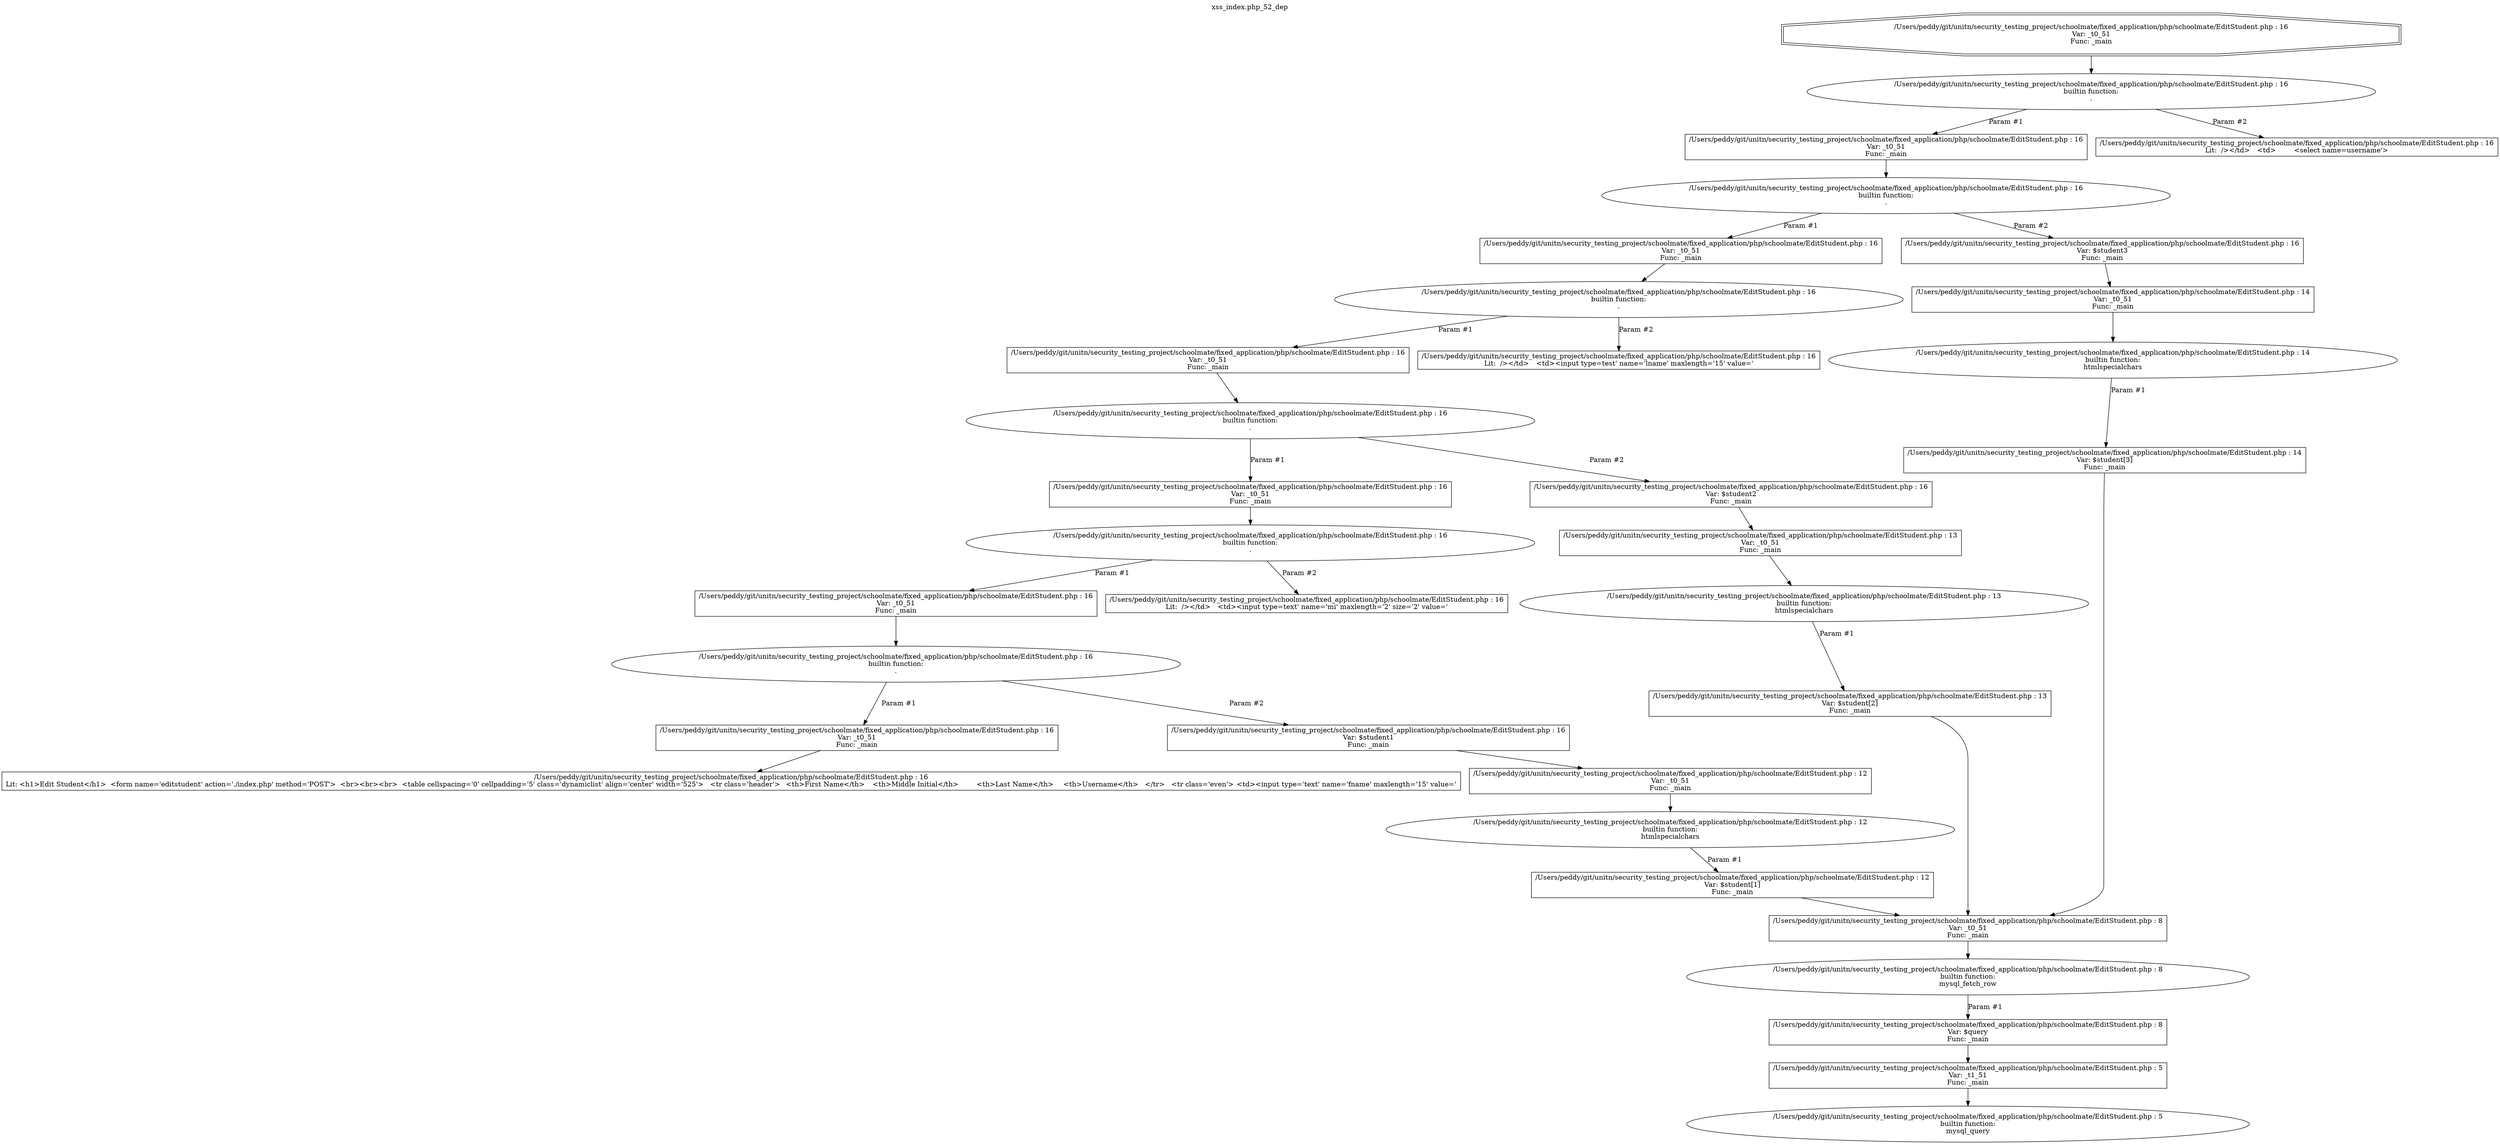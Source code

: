 digraph cfg {
  label="xss_index.php_52_dep";
  labelloc=t;
  n1 [shape=doubleoctagon, label="/Users/peddy/git/unitn/security_testing_project/schoolmate/fixed_application/php/schoolmate/EditStudent.php : 16\nVar: _t0_51\nFunc: _main\n"];
  n2 [shape=ellipse, label="/Users/peddy/git/unitn/security_testing_project/schoolmate/fixed_application/php/schoolmate/EditStudent.php : 16\nbuiltin function:\n.\n"];
  n3 [shape=box, label="/Users/peddy/git/unitn/security_testing_project/schoolmate/fixed_application/php/schoolmate/EditStudent.php : 16\nVar: _t0_51\nFunc: _main\n"];
  n4 [shape=ellipse, label="/Users/peddy/git/unitn/security_testing_project/schoolmate/fixed_application/php/schoolmate/EditStudent.php : 16\nbuiltin function:\n.\n"];
  n5 [shape=box, label="/Users/peddy/git/unitn/security_testing_project/schoolmate/fixed_application/php/schoolmate/EditStudent.php : 16\nVar: _t0_51\nFunc: _main\n"];
  n6 [shape=ellipse, label="/Users/peddy/git/unitn/security_testing_project/schoolmate/fixed_application/php/schoolmate/EditStudent.php : 16\nbuiltin function:\n.\n"];
  n7 [shape=box, label="/Users/peddy/git/unitn/security_testing_project/schoolmate/fixed_application/php/schoolmate/EditStudent.php : 16\nVar: _t0_51\nFunc: _main\n"];
  n8 [shape=ellipse, label="/Users/peddy/git/unitn/security_testing_project/schoolmate/fixed_application/php/schoolmate/EditStudent.php : 16\nbuiltin function:\n.\n"];
  n9 [shape=box, label="/Users/peddy/git/unitn/security_testing_project/schoolmate/fixed_application/php/schoolmate/EditStudent.php : 16\nVar: _t0_51\nFunc: _main\n"];
  n10 [shape=ellipse, label="/Users/peddy/git/unitn/security_testing_project/schoolmate/fixed_application/php/schoolmate/EditStudent.php : 16\nbuiltin function:\n.\n"];
  n11 [shape=box, label="/Users/peddy/git/unitn/security_testing_project/schoolmate/fixed_application/php/schoolmate/EditStudent.php : 16\nVar: _t0_51\nFunc: _main\n"];
  n12 [shape=ellipse, label="/Users/peddy/git/unitn/security_testing_project/schoolmate/fixed_application/php/schoolmate/EditStudent.php : 16\nbuiltin function:\n.\n"];
  n13 [shape=box, label="/Users/peddy/git/unitn/security_testing_project/schoolmate/fixed_application/php/schoolmate/EditStudent.php : 16\nVar: _t0_51\nFunc: _main\n"];
  n14 [shape=box, label="/Users/peddy/git/unitn/security_testing_project/schoolmate/fixed_application/php/schoolmate/EditStudent.php : 16\nLit: <h1>Edit Student</h1>  <form name='editstudent' action='./index.php' method='POST'>  <br><br><br>  <table cellspacing='0' cellpadding='5' class='dynamiclist' align='center' width='525'>   <tr class='header'>	<th>First Name</th>	<th>Middle Initial</th>	<th>Last Name</th>	<th>Username</th>   </tr>   <tr class='even'>	<td><input type='text' name='fname' maxlength='15' value='\n"];
  n15 [shape=box, label="/Users/peddy/git/unitn/security_testing_project/schoolmate/fixed_application/php/schoolmate/EditStudent.php : 16\nVar: $student1\nFunc: _main\n"];
  n16 [shape=box, label="/Users/peddy/git/unitn/security_testing_project/schoolmate/fixed_application/php/schoolmate/EditStudent.php : 12\nVar: _t0_51\nFunc: _main\n"];
  n17 [shape=ellipse, label="/Users/peddy/git/unitn/security_testing_project/schoolmate/fixed_application/php/schoolmate/EditStudent.php : 12\nbuiltin function:\nhtmlspecialchars\n"];
  n18 [shape=box, label="/Users/peddy/git/unitn/security_testing_project/schoolmate/fixed_application/php/schoolmate/EditStudent.php : 12\nVar: $student[1]\nFunc: _main\n"];
  n19 [shape=box, label="/Users/peddy/git/unitn/security_testing_project/schoolmate/fixed_application/php/schoolmate/EditStudent.php : 8\nVar: _t0_51\nFunc: _main\n"];
  n20 [shape=ellipse, label="/Users/peddy/git/unitn/security_testing_project/schoolmate/fixed_application/php/schoolmate/EditStudent.php : 8\nbuiltin function:\nmysql_fetch_row\n"];
  n21 [shape=box, label="/Users/peddy/git/unitn/security_testing_project/schoolmate/fixed_application/php/schoolmate/EditStudent.php : 8\nVar: $query\nFunc: _main\n"];
  n22 [shape=box, label="/Users/peddy/git/unitn/security_testing_project/schoolmate/fixed_application/php/schoolmate/EditStudent.php : 5\nVar: _t1_51\nFunc: _main\n"];
  n23 [shape=ellipse, label="/Users/peddy/git/unitn/security_testing_project/schoolmate/fixed_application/php/schoolmate/EditStudent.php : 5\nbuiltin function:\nmysql_query\n"];
  n24 [shape=box, label="/Users/peddy/git/unitn/security_testing_project/schoolmate/fixed_application/php/schoolmate/EditStudent.php : 16\nLit:  /></td>	<td><input type=text' name='mi' maxlength='2' size='2' value='\n"];
  n25 [shape=box, label="/Users/peddy/git/unitn/security_testing_project/schoolmate/fixed_application/php/schoolmate/EditStudent.php : 16\nVar: $student2\nFunc: _main\n"];
  n26 [shape=box, label="/Users/peddy/git/unitn/security_testing_project/schoolmate/fixed_application/php/schoolmate/EditStudent.php : 13\nVar: _t0_51\nFunc: _main\n"];
  n27 [shape=ellipse, label="/Users/peddy/git/unitn/security_testing_project/schoolmate/fixed_application/php/schoolmate/EditStudent.php : 13\nbuiltin function:\nhtmlspecialchars\n"];
  n28 [shape=box, label="/Users/peddy/git/unitn/security_testing_project/schoolmate/fixed_application/php/schoolmate/EditStudent.php : 13\nVar: $student[2]\nFunc: _main\n"];
  n29 [shape=box, label="/Users/peddy/git/unitn/security_testing_project/schoolmate/fixed_application/php/schoolmate/EditStudent.php : 16\nLit:  /></td>	<td><input type=test' name='lname' maxlength='15' value='\n"];
  n30 [shape=box, label="/Users/peddy/git/unitn/security_testing_project/schoolmate/fixed_application/php/schoolmate/EditStudent.php : 16\nVar: $student3\nFunc: _main\n"];
  n31 [shape=box, label="/Users/peddy/git/unitn/security_testing_project/schoolmate/fixed_application/php/schoolmate/EditStudent.php : 14\nVar: _t0_51\nFunc: _main\n"];
  n32 [shape=ellipse, label="/Users/peddy/git/unitn/security_testing_project/schoolmate/fixed_application/php/schoolmate/EditStudent.php : 14\nbuiltin function:\nhtmlspecialchars\n"];
  n33 [shape=box, label="/Users/peddy/git/unitn/security_testing_project/schoolmate/fixed_application/php/schoolmate/EditStudent.php : 14\nVar: $student[3]\nFunc: _main\n"];
  n34 [shape=box, label="/Users/peddy/git/unitn/security_testing_project/schoolmate/fixed_application/php/schoolmate/EditStudent.php : 16\nLit:  /></td>	<td>	 <select name=username'>\n"];
  n1 -> n2;
  n3 -> n4;
  n5 -> n6;
  n7 -> n8;
  n9 -> n10;
  n11 -> n12;
  n13 -> n14;
  n12 -> n13[label="Param #1"];
  n12 -> n15[label="Param #2"];
  n16 -> n17;
  n19 -> n20;
  n22 -> n23;
  n21 -> n22;
  n20 -> n21[label="Param #1"];
  n18 -> n19;
  n17 -> n18[label="Param #1"];
  n15 -> n16;
  n10 -> n11[label="Param #1"];
  n10 -> n24[label="Param #2"];
  n8 -> n9[label="Param #1"];
  n8 -> n25[label="Param #2"];
  n26 -> n27;
  n28 -> n19;
  n27 -> n28[label="Param #1"];
  n25 -> n26;
  n6 -> n7[label="Param #1"];
  n6 -> n29[label="Param #2"];
  n4 -> n5[label="Param #1"];
  n4 -> n30[label="Param #2"];
  n31 -> n32;
  n33 -> n19;
  n32 -> n33[label="Param #1"];
  n30 -> n31;
  n2 -> n3[label="Param #1"];
  n2 -> n34[label="Param #2"];
}
